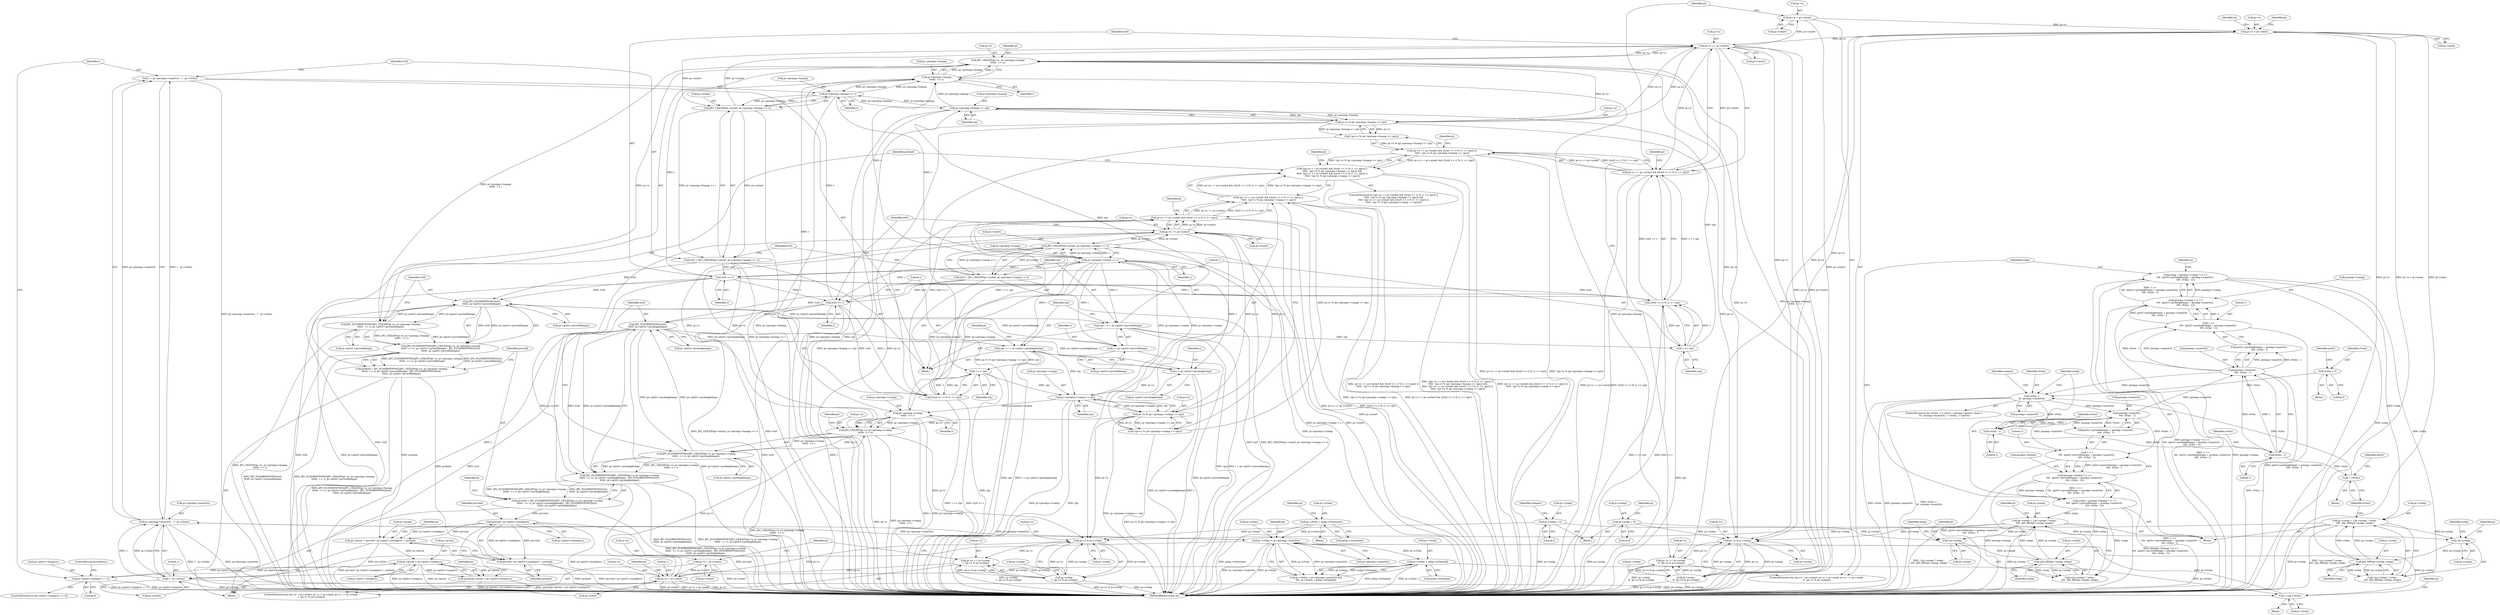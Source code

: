 digraph "1_jasper_aa0b0f79ade5eef8b0e7a214c03f5af54b36ba7d_0@pointer" {
"1000289" [label="(Call,pi->x = pi->xstart)"];
"1000488" [label="(Call,pi->x == pi->xstart)"];
"1000547" [label="(Call,JPC_CEILDIV(pi->x, pi->picomp->hsamp\n\t\t\t\t\t\t  << r))"];
"1000503" [label="(Call,pi->x % (pi->picomp->hsamp << rpx))"];
"1000507" [label="(Call,pi->picomp->hsamp << rpx)"];
"1000446" [label="(Call,pi->picomp->hsamp << r)"];
"1000551" [label="(Call,pi->picomp->hsamp\n\t\t\t\t\t\t  << r)"];
"1000496" [label="(Call,trx0 << r)"];
"1000440" [label="(Call,trx0 = JPC_CEILDIV(pi->xstart, pi->picomp->hsamp << r))"];
"1000442" [label="(Call,JPC_CEILDIV(pi->xstart, pi->picomp->hsamp << r))"];
"1000459" [label="(Call,pi->picomp->vsamp << r)"];
"1000578" [label="(Call,pi->picomp->vsamp\n\t\t\t\t\t\t  << r)"];
"1000535" [label="(Call,pi->picomp->vsamp << rpy)"];
"1000475" [label="(Call,rpy = r + pi->pirlvl->prcheightexpn)"];
"1000590" [label="(Call,JPC_FLOORDIVPOW2(try0,\n\t\t\t\t\t\t  pi->pirlvl->prcheightexpn))"];
"1000524" [label="(Call,try0 << r)"];
"1000453" [label="(Call,try0 = JPC_CEILDIV(pi->ystart, pi->picomp->vsamp << r))"];
"1000455" [label="(Call,JPC_CEILDIV(pi->ystart, pi->picomp->vsamp << r))"];
"1000516" [label="(Call,pi->y == pi->ystart)"];
"1000574" [label="(Call,JPC_CEILDIV(pi->y, pi->picomp->vsamp\n\t\t\t\t\t\t  << r))"];
"1000265" [label="(Call,pi->y < pi->yend)"];
"1000258" [label="(Call,pi->y = pi->ystart)"];
"1000272" [label="(Call,pi->y += pi->ystep -\n\t  (pi->y % pi->ystep))"];
"1000276" [label="(Call,pi->ystep -\n\t  (pi->y % pi->ystep))"];
"1000280" [label="(Call,pi->y % pi->ystep)"];
"1000531" [label="(Call,pi->y % (pi->picomp->vsamp << rpy))"];
"1000237" [label="(Call,pi->ystep = (!pi->ystep) ? ystep :\n\t\t\t\t  JAS_MIN(pi->ystep, ystep))"];
"1000247" [label="(Call,JAS_MIN(pi->ystep, ystep))"];
"1000242" [label="(Call,!pi->ystep)"];
"1000137" [label="(Call,pi->ystep = 0)"];
"1000203" [label="(Call,ystep = picomp->vsamp * (1 <<\n\t\t\t\t  (pirlvl->prcheightexpn + picomp->numrlvls -\n\t\t\t\t  rlvlno - 1)))"];
"1000205" [label="(Call,picomp->vsamp * (1 <<\n\t\t\t\t  (pirlvl->prcheightexpn + picomp->numrlvls -\n\t\t\t\t  rlvlno - 1)))"];
"1000209" [label="(Call,1 <<\n\t\t\t\t  (pirlvl->prcheightexpn + picomp->numrlvls -\n\t\t\t\t  rlvlno - 1))"];
"1000215" [label="(Call,picomp->numrlvls -\n\t\t\t\t  rlvlno - 1)"];
"1000196" [label="(Call,picomp->numrlvls -\n\t\t\t\t  rlvlno - 1)"];
"1000173" [label="(Call,rlvlno <\n \t\t\t  picomp->numrlvls)"];
"1000165" [label="(Call,rlvlno = 0)"];
"1000179" [label="(Call,++rlvlno)"];
"1000219" [label="(Call,rlvlno - 1)"];
"1000200" [label="(Call,rlvlno - 1)"];
"1000573" [label="(Call,JPC_FLOORDIVPOW2(JPC_CEILDIV(pi->y, pi->picomp->vsamp\n\t\t\t\t\t\t  << r), pi->pirlvl->prcheightexpn))"];
"1000527" [label="(Call,1 << rpy)"];
"1000427" [label="(Call,r = pi->picomp->numrlvls - 1 - pi->rlvlno)"];
"1000429" [label="(Call,pi->picomp->numrlvls - 1 - pi->rlvlno)"];
"1000391" [label="(Call,pi->rlvlno < pi->picomp->numrlvls)"];
"1000369" [label="(Call,pi->rlvlno = pchg->rlvlnostart)"];
"1000408" [label="(Call,++pi->rlvlno)"];
"1000435" [label="(Call,1 - pi->rlvlno)"];
"1000400" [label="(Call,pi->rlvlno < pchg->rlvlnoend)"];
"1000466" [label="(Call,rpx = r + pi->pirlvl->prcwidthexpn)"];
"1000563" [label="(Call,JPC_FLOORDIVPOW2(trx0,\n\t\t\t\t\t\t  pi->pirlvl->prcwidthexpn))"];
"1000546" [label="(Call,JPC_FLOORDIVPOW2(JPC_CEILDIV(pi->x, pi->picomp->hsamp\n\t\t\t\t\t\t  << r), pi->pirlvl->prcwidthexpn))"];
"1000499" [label="(Call,1 << rpx)"];
"1000296" [label="(Call,pi->x < pi->xend)"];
"1000289" [label="(Call,pi->x = pi->xstart)"];
"1000303" [label="(Call,pi->x += pi->xstep -\n\t\t  (pi->x % pi->xstep))"];
"1000307" [label="(Call,pi->xstep -\n\t\t  (pi->x % pi->xstep))"];
"1000311" [label="(Call,pi->x % pi->xstep)"];
"1000222" [label="(Call,pi->xstep = (!pi->xstep) ? xstep :\n\t\t\t\t  JAS_MIN(pi->xstep, xstep))"];
"1000184" [label="(Call,xstep = picomp->hsamp * (1 <<\n\t\t\t\t  (pirlvl->prcwidthexpn + picomp->numrlvls -\n\t\t\t\t  rlvlno - 1)))"];
"1000186" [label="(Call,picomp->hsamp * (1 <<\n\t\t\t\t  (pirlvl->prcwidthexpn + picomp->numrlvls -\n\t\t\t\t  rlvlno - 1)))"];
"1000190" [label="(Call,1 <<\n\t\t\t\t  (pirlvl->prcwidthexpn + picomp->numrlvls -\n\t\t\t\t  rlvlno - 1))"];
"1000232" [label="(Call,JAS_MIN(pi->xstep, xstep))"];
"1000227" [label="(Call,!pi->xstep)"];
"1000132" [label="(Call,pi->xstep = 0)"];
"1000495" [label="(Call,(trx0 << r) % (1 << rpx))"];
"1000487" [label="(Call,pi->x == pi->xstart && ((trx0 << r) % (1 << rpx)))"];
"1000486" [label="(Call,(pi->x == pi->xstart && ((trx0 << r) % (1 << rpx))) ||\n \t\t\t\t\t  !(pi->x % (pi->picomp->hsamp << rpx)))"];
"1000485" [label="(Call,((pi->x == pi->xstart && ((trx0 << r) % (1 << rpx))) ||\n \t\t\t\t\t  !(pi->x % (pi->picomp->hsamp << rpx))) &&\n\t\t\t\t\t  ((pi->y == pi->ystart && ((try0 << r) % (1 << rpy))) ||\n \t\t\t\t\t  !(pi->y % (pi->picomp->vsamp << rpy))))"];
"1000523" [label="(Call,(try0 << r) % (1 << rpy))"];
"1000515" [label="(Call,pi->y == pi->ystart && ((try0 << r) % (1 << rpy)))"];
"1000514" [label="(Call,(pi->y == pi->ystart && ((try0 << r) % (1 << rpy))) ||\n \t\t\t\t\t  !(pi->y % (pi->picomp->vsamp << rpy)))"];
"1000572" [label="(Call,JPC_FLOORDIVPOW2(JPC_CEILDIV(pi->y, pi->picomp->vsamp\n\t\t\t\t\t\t  << r), pi->pirlvl->prcheightexpn) - JPC_FLOORDIVPOW2(try0,\n\t\t\t\t\t\t  pi->pirlvl->prcheightexpn))"];
"1000570" [label="(Call,prcvind = JPC_FLOORDIVPOW2(JPC_CEILDIV(pi->y, pi->picomp->vsamp\n\t\t\t\t\t\t  << r), pi->pirlvl->prcheightexpn) - JPC_FLOORDIVPOW2(try0,\n\t\t\t\t\t\t  pi->pirlvl->prcheightexpn))"];
"1000602" [label="(Call,prcvind * pi->pirlvl->numhprcs)"];
"1000597" [label="(Call,pi->prcno = prcvind * pi->pirlvl->numhprcs + prchind)"];
"1000611" [label="(Call,pi->prcno < pi->pirlvl->numprcs)"];
"1000418" [label="(Call,pi->pirlvl->numprcs == 0)"];
"1000610" [label="(Call,assert(pi->prcno < pi->pirlvl->numprcs))"];
"1000601" [label="(Call,prcvind * pi->pirlvl->numhprcs + prchind)"];
"1000530" [label="(Call,!(pi->y % (pi->picomp->vsamp << rpy)))"];
"1000477" [label="(Call,r + pi->pirlvl->prcheightexpn)"];
"1000502" [label="(Call,!(pi->x % (pi->picomp->hsamp << rpx)))"];
"1000545" [label="(Call,JPC_FLOORDIVPOW2(JPC_CEILDIV(pi->x, pi->picomp->hsamp\n\t\t\t\t\t\t  << r), pi->pirlvl->prcwidthexpn) - JPC_FLOORDIVPOW2(trx0,\n\t\t\t\t\t\t  pi->pirlvl->prcwidthexpn))"];
"1000543" [label="(Call,prchind = JPC_FLOORDIVPOW2(JPC_CEILDIV(pi->x, pi->picomp->hsamp\n\t\t\t\t\t\t  << r), pi->pirlvl->prcwidthexpn) - JPC_FLOORDIVPOW2(trx0,\n\t\t\t\t\t\t  pi->pirlvl->prcwidthexpn))"];
"1000468" [label="(Call,r + pi->pirlvl->prcwidthexpn)"];
"1000219" [label="(Call,rlvlno - 1)"];
"1000611" [label="(Call,pi->prcno < pi->pirlvl->numprcs)"];
"1000274" [label="(Identifier,pi)"];
"1000612" [label="(Call,pi->prcno)"];
"1000501" [label="(Identifier,rpx)"];
"1000598" [label="(Call,pi->prcno)"];
"1000249" [label="(Identifier,pi)"];
"1000272" [label="(Call,pi->y += pi->ystep -\n\t  (pi->y % pi->ystep))"];
"1000163" [label="(ControlStructure,for (rlvlno = 0, pirlvl = picomp->pirlvls; rlvlno <\n \t\t\t  picomp->numrlvls; ++rlvlno, ++pirlvl))"];
"1000191" [label="(Literal,1)"];
"1000478" [label="(Identifier,r)"];
"1000546" [label="(Call,JPC_FLOORDIVPOW2(JPC_CEILDIV(pi->x, pi->picomp->hsamp\n\t\t\t\t\t\t  << r), pi->pirlvl->prcwidthexpn))"];
"1000392" [label="(Call,pi->rlvlno)"];
"1000378" [label="(Identifier,pi)"];
"1000604" [label="(Call,pi->pirlvl->numhprcs)"];
"1000257" [label="(ControlStructure,for (pi->y = pi->ystart; pi->y < pi->yend; pi->y += pi->ystep -\n\t  (pi->y % pi->ystep)))"];
"1000484" [label="(ControlStructure,if (((pi->x == pi->xstart && ((trx0 << r) % (1 << rpx))) ||\n \t\t\t\t\t  !(pi->x % (pi->picomp->hsamp << rpx))) &&\n\t\t\t\t\t  ((pi->y == pi->ystart && ((try0 << r) % (1 << rpy))) ||\n \t\t\t\t\t  !(pi->y % (pi->picomp->vsamp << rpy)))))"];
"1000303" [label="(Call,pi->x += pi->xstep -\n\t\t  (pi->x % pi->xstep))"];
"1000280" [label="(Call,pi->y % pi->ystep)"];
"1000498" [label="(Identifier,r)"];
"1000232" [label="(Call,JAS_MIN(pi->xstep, xstep))"];
"1000490" [label="(Identifier,pi)"];
"1000266" [label="(Call,pi->y)"];
"1000179" [label="(Call,++rlvlno)"];
"1000297" [label="(Call,pi->x)"];
"1000435" [label="(Call,1 - pi->rlvlno)"];
"1000542" [label="(Block,)"];
"1000192" [label="(Call,pirlvl->prcwidthexpn + picomp->numrlvls -\n\t\t\t\t  rlvlno - 1)"];
"1000584" [label="(Identifier,r)"];
"1000291" [label="(Identifier,pi)"];
"1000165" [label="(Call,rlvlno = 0)"];
"1000529" [label="(Identifier,rpy)"];
"1000437" [label="(Call,pi->rlvlno)"];
"1000281" [label="(Call,pi->y)"];
"1000514" [label="(Call,(pi->y == pi->ystart && ((try0 << r) % (1 << rpy))) ||\n \t\t\t\t\t  !(pi->y % (pi->picomp->vsamp << rpy)))"];
"1000407" [label="(Block,)"];
"1000527" [label="(Call,1 << rpy)"];
"1000196" [label="(Call,picomp->numrlvls -\n\t\t\t\t  rlvlno - 1)"];
"1000391" [label="(Call,pi->rlvlno < pi->picomp->numrlvls)"];
"1000304" [label="(Call,pi->x)"];
"1000504" [label="(Call,pi->x)"];
"1000440" [label="(Call,trx0 = JPC_CEILDIV(pi->xstart, pi->picomp->hsamp << r))"];
"1000390" [label="(Call,pi->rlvlno < pi->picomp->numrlvls &&\n\t\t\t\t  pi->rlvlno < pchg->rlvlnoend)"];
"1000312" [label="(Call,pi->x)"];
"1000239" [label="(Identifier,pi)"];
"1000410" [label="(Identifier,pi)"];
"1000419" [label="(Call,pi->pirlvl->numprcs)"];
"1000426" [label="(ControlStructure,continue;)"];
"1000469" [label="(Identifier,r)"];
"1000222" [label="(Call,pi->xstep = (!pi->xstep) ? xstep :\n\t\t\t\t  JAS_MIN(pi->xstep, xstep))"];
"1000369" [label="(Call,pi->rlvlno = pchg->rlvlnostart)"];
"1000587" [label="(Identifier,pi)"];
"1000487" [label="(Call,pi->x == pi->xstart && ((trx0 << r) % (1 << rpx)))"];
"1000186" [label="(Call,picomp->hsamp * (1 <<\n\t\t\t\t  (pirlvl->prcwidthexpn + picomp->numrlvls -\n\t\t\t\t  rlvlno - 1)))"];
"1000485" [label="(Call,((pi->x == pi->xstart && ((trx0 << r) % (1 << rpx))) ||\n \t\t\t\t\t  !(pi->x % (pi->picomp->hsamp << rpx))) &&\n\t\t\t\t\t  ((pi->y == pi->ystart && ((try0 << r) % (1 << rpy))) ||\n \t\t\t\t\t  !(pi->y % (pi->picomp->vsamp << rpy))))"];
"1000183" [label="(Block,)"];
"1000508" [label="(Call,pi->picomp->hsamp)"];
"1000479" [label="(Call,pi->pirlvl->prcheightexpn)"];
"1000436" [label="(Literal,1)"];
"1000495" [label="(Call,(trx0 << r) % (1 << rpx))"];
"1000591" [label="(Identifier,try0)"];
"1000228" [label="(Call,pi->xstep)"];
"1000515" [label="(Call,pi->y == pi->ystart && ((try0 << r) % (1 << rpy)))"];
"1000293" [label="(Call,pi->xstart)"];
"1000676" [label="(MethodReturn,static int)"];
"1000531" [label="(Call,pi->y % (pi->picomp->vsamp << rpy))"];
"1000570" [label="(Call,prcvind = JPC_FLOORDIVPOW2(JPC_CEILDIV(pi->y, pi->picomp->vsamp\n\t\t\t\t\t\t  << r), pi->pirlvl->prcheightexpn) - JPC_FLOORDIVPOW2(try0,\n\t\t\t\t\t\t  pi->pirlvl->prcheightexpn))"];
"1000497" [label="(Identifier,trx0)"];
"1000185" [label="(Identifier,xstep)"];
"1000166" [label="(Identifier,rlvlno)"];
"1000300" [label="(Call,pi->xend)"];
"1000603" [label="(Identifier,prcvind)"];
"1000518" [label="(Identifier,pi)"];
"1000454" [label="(Identifier,try0)"];
"1000613" [label="(Identifier,pi)"];
"1000430" [label="(Call,pi->picomp->numrlvls)"];
"1000288" [label="(ControlStructure,for (pi->x = pi->xstart; pi->x < pi->xend; pi->x += pi->xstep -\n\t\t  (pi->x % pi->xstep)))"];
"1000373" [label="(Call,pchg->rlvlnostart)"];
"1000243" [label="(Call,pi->ystep)"];
"1000528" [label="(Literal,1)"];
"1000532" [label="(Call,pi->y)"];
"1000475" [label="(Call,rpy = r + pi->pirlvl->prcheightexpn)"];
"1000599" [label="(Identifier,pi)"];
"1000132" [label="(Call,pi->xstep = 0)"];
"1000277" [label="(Call,pi->ystep)"];
"1000499" [label="(Call,1 << rpx)"];
"1000203" [label="(Call,ystep = picomp->vsamp * (1 <<\n\t\t\t\t  (pirlvl->prcheightexpn + picomp->numrlvls -\n\t\t\t\t  rlvlno - 1)))"];
"1000211" [label="(Call,pirlvl->prcheightexpn + picomp->numrlvls -\n\t\t\t\t  rlvlno - 1)"];
"1000236" [label="(Identifier,xstep)"];
"1000541" [label="(Identifier,rpy)"];
"1000536" [label="(Call,pi->picomp->vsamp)"];
"1000418" [label="(Call,pi->pirlvl->numprcs == 0)"];
"1000535" [label="(Call,pi->picomp->vsamp << rpy)"];
"1000574" [label="(Call,JPC_CEILDIV(pi->y, pi->picomp->vsamp\n\t\t\t\t\t\t  << r))"];
"1000456" [label="(Call,pi->ystart)"];
"1000167" [label="(Literal,0)"];
"1000290" [label="(Call,pi->x)"];
"1000468" [label="(Call,r + pi->pirlvl->prcwidthexpn)"];
"1000205" [label="(Call,picomp->vsamp * (1 <<\n\t\t\t\t  (pirlvl->prcheightexpn + picomp->numrlvls -\n\t\t\t\t  rlvlno - 1)))"];
"1000131" [label="(Block,)"];
"1000174" [label="(Identifier,rlvlno)"];
"1000530" [label="(Call,!(pi->y % (pi->picomp->vsamp << rpy)))"];
"1000417" [label="(ControlStructure,if (pi->pirlvl->numprcs == 0))"];
"1000523" [label="(Call,(try0 << r) % (1 << rpy))"];
"1000323" [label="(Identifier,pi)"];
"1000427" [label="(Call,r = pi->picomp->numrlvls - 1 - pi->rlvlno)"];
"1000503" [label="(Call,pi->x % (pi->picomp->hsamp << rpx))"];
"1000572" [label="(Call,JPC_FLOORDIVPOW2(JPC_CEILDIV(pi->y, pi->picomp->vsamp\n\t\t\t\t\t\t  << r), pi->pirlvl->prcheightexpn) - JPC_FLOORDIVPOW2(try0,\n\t\t\t\t\t\t  pi->pirlvl->prcheightexpn))"];
"1000164" [label="(Block,)"];
"1000307" [label="(Call,pi->xstep -\n\t\t  (pi->x % pi->xstep))"];
"1000190" [label="(Call,1 <<\n\t\t\t\t  (pirlvl->prcwidthexpn + picomp->numrlvls -\n\t\t\t\t  rlvlno - 1))"];
"1000182" [label="(Identifier,pirlvl)"];
"1000184" [label="(Call,xstep = picomp->hsamp * (1 <<\n\t\t\t\t  (pirlvl->prcwidthexpn + picomp->numrlvls -\n\t\t\t\t  rlvlno - 1)))"];
"1000141" [label="(Literal,0)"];
"1000233" [label="(Call,pi->xstep)"];
"1000284" [label="(Call,pi->ystep)"];
"1000597" [label="(Call,pi->prcno = prcvind * pi->pirlvl->numhprcs + prchind)"];
"1000575" [label="(Call,pi->y)"];
"1000452" [label="(Identifier,r)"];
"1000526" [label="(Identifier,r)"];
"1000488" [label="(Call,pi->x == pi->xstart)"];
"1000551" [label="(Call,pi->picomp->hsamp\n\t\t\t\t\t\t  << r)"];
"1000557" [label="(Identifier,r)"];
"1000259" [label="(Call,pi->y)"];
"1000221" [label="(Literal,1)"];
"1000139" [label="(Identifier,pi)"];
"1000237" [label="(Call,pi->ystep = (!pi->ystep) ? ystep :\n\t\t\t\t  JAS_MIN(pi->ystep, ystep))"];
"1000267" [label="(Identifier,pi)"];
"1000298" [label="(Identifier,pi)"];
"1000231" [label="(Identifier,xstep)"];
"1000579" [label="(Call,pi->picomp->vsamp)"];
"1000251" [label="(Identifier,ystep)"];
"1000507" [label="(Call,pi->picomp->hsamp << rpx)"];
"1000224" [label="(Identifier,pi)"];
"1000563" [label="(Call,JPC_FLOORDIVPOW2(trx0,\n\t\t\t\t\t\t  pi->pirlvl->prcwidthexpn))"];
"1000401" [label="(Call,pi->rlvlno)"];
"1000520" [label="(Call,pi->ystart)"];
"1000138" [label="(Call,pi->ystep)"];
"1000470" [label="(Call,pi->pirlvl->prcwidthexpn)"];
"1000492" [label="(Call,pi->xstart)"];
"1000370" [label="(Call,pi->rlvlno)"];
"1000615" [label="(Call,pi->pirlvl->numprcs)"];
"1000311" [label="(Call,pi->x % pi->xstep)"];
"1000187" [label="(Call,picomp->hsamp)"];
"1000215" [label="(Call,picomp->numrlvls -\n\t\t\t\t  rlvlno - 1)"];
"1000424" [label="(Literal,0)"];
"1000201" [label="(Identifier,rlvlno)"];
"1000609" [label="(Identifier,prchind)"];
"1000315" [label="(Call,pi->xstep)"];
"1000496" [label="(Call,trx0 << r)"];
"1000395" [label="(Call,pi->picomp->numrlvls)"];
"1000169" [label="(Identifier,pirlvl)"];
"1000247" [label="(Call,JAS_MIN(pi->ystep, ystep))"];
"1000565" [label="(Call,pi->pirlvl->prcwidthexpn)"];
"1000558" [label="(Call,pi->pirlvl->prcwidthexpn)"];
"1000209" [label="(Call,1 <<\n\t\t\t\t  (pirlvl->prcheightexpn + picomp->numrlvls -\n\t\t\t\t  rlvlno - 1))"];
"1000136" [label="(Literal,0)"];
"1000296" [label="(Call,pi->x < pi->xend)"];
"1000200" [label="(Call,rlvlno - 1)"];
"1000545" [label="(Call,JPC_FLOORDIVPOW2(JPC_CEILDIV(pi->x, pi->picomp->hsamp\n\t\t\t\t\t\t  << r), pi->pirlvl->prcwidthexpn) - JPC_FLOORDIVPOW2(trx0,\n\t\t\t\t\t\t  pi->pirlvl->prcwidthexpn))"];
"1000206" [label="(Call,picomp->vsamp)"];
"1000443" [label="(Call,pi->xstart)"];
"1000159" [label="(Identifier,compno)"];
"1000585" [label="(Call,pi->pirlvl->prcheightexpn)"];
"1000564" [label="(Identifier,trx0)"];
"1000547" [label="(Call,JPC_CEILDIV(pi->x, pi->picomp->hsamp\n\t\t\t\t\t\t  << r))"];
"1000466" [label="(Call,rpx = r + pi->pirlvl->prcwidthexpn)"];
"1000477" [label="(Call,r + pi->pirlvl->prcheightexpn)"];
"1000429" [label="(Call,pi->picomp->numrlvls - 1 - pi->rlvlno)"];
"1000467" [label="(Identifier,rpx)"];
"1000560" [label="(Identifier,pi)"];
"1000220" [label="(Identifier,rlvlno)"];
"1000453" [label="(Call,try0 = JPC_CEILDIV(pi->ystart, pi->picomp->vsamp << r))"];
"1000180" [label="(Identifier,rlvlno)"];
"1000223" [label="(Call,pi->xstep)"];
"1000409" [label="(Call,pi->rlvlno)"];
"1000446" [label="(Call,pi->picomp->hsamp << r)"];
"1000513" [label="(Identifier,rpx)"];
"1000137" [label="(Call,pi->ystep = 0)"];
"1000460" [label="(Call,pi->picomp->vsamp)"];
"1000578" [label="(Call,pi->picomp->vsamp\n\t\t\t\t\t\t  << r)"];
"1000524" [label="(Call,try0 << r)"];
"1000476" [label="(Identifier,rpy)"];
"1000592" [label="(Call,pi->pirlvl->prcheightexpn)"];
"1000248" [label="(Call,pi->ystep)"];
"1000202" [label="(Literal,1)"];
"1000234" [label="(Identifier,pi)"];
"1000246" [label="(Identifier,ystep)"];
"1000486" [label="(Call,(pi->x == pi->xstart && ((trx0 << r) % (1 << rpx))) ||\n \t\t\t\t\t  !(pi->x % (pi->picomp->hsamp << rpx)))"];
"1000543" [label="(Call,prchind = JPC_FLOORDIVPOW2(JPC_CEILDIV(pi->x, pi->picomp->hsamp\n\t\t\t\t\t\t  << r), pi->pirlvl->prcwidthexpn) - JPC_FLOORDIVPOW2(trx0,\n\t\t\t\t\t\t  pi->pirlvl->prcwidthexpn))"];
"1000459" [label="(Call,pi->picomp->vsamp << r)"];
"1000601" [label="(Call,prcvind * pi->pirlvl->numhprcs + prchind)"];
"1000197" [label="(Call,picomp->numrlvls)"];
"1000269" [label="(Call,pi->yend)"];
"1000273" [label="(Call,pi->y)"];
"1000623" [label="(Identifier,pi)"];
"1000590" [label="(Call,JPC_FLOORDIVPOW2(try0,\n\t\t\t\t\t\t  pi->pirlvl->prcheightexpn))"];
"1000265" [label="(Call,pi->y < pi->yend)"];
"1000175" [label="(Call,picomp->numrlvls)"];
"1000552" [label="(Call,pi->picomp->hsamp)"];
"1000416" [label="(Block,)"];
"1000465" [label="(Identifier,r)"];
"1000204" [label="(Identifier,ystep)"];
"1000500" [label="(Literal,1)"];
"1000447" [label="(Call,pi->picomp->hsamp)"];
"1000517" [label="(Call,pi->y)"];
"1000675" [label="(Literal,1)"];
"1000216" [label="(Call,picomp->numrlvls)"];
"1000402" [label="(Identifier,pi)"];
"1000525" [label="(Identifier,try0)"];
"1000516" [label="(Call,pi->y == pi->ystart)"];
"1000489" [label="(Call,pi->x)"];
"1000242" [label="(Call,!pi->ystep)"];
"1000602" [label="(Call,prcvind * pi->pirlvl->numhprcs)"];
"1000502" [label="(Call,!(pi->x % (pi->picomp->hsamp << rpx)))"];
"1000262" [label="(Call,pi->ystart)"];
"1000571" [label="(Identifier,prcvind)"];
"1000210" [label="(Literal,1)"];
"1000258" [label="(Call,pi->y = pi->ystart)"];
"1000133" [label="(Call,pi->xstep)"];
"1000289" [label="(Call,pi->x = pi->xstart)"];
"1000178" [label="(Block,)"];
"1000404" [label="(Call,pchg->rlvlnoend)"];
"1000533" [label="(Identifier,pi)"];
"1000173" [label="(Call,rlvlno <\n \t\t\t  picomp->numrlvls)"];
"1000241" [label="(Call,(!pi->ystep) ? ystep :\n\t\t\t\t  JAS_MIN(pi->ystep, ystep))"];
"1000428" [label="(Identifier,r)"];
"1000544" [label="(Identifier,prchind)"];
"1000238" [label="(Call,pi->ystep)"];
"1000548" [label="(Call,pi->x)"];
"1000573" [label="(Call,JPC_FLOORDIVPOW2(JPC_CEILDIV(pi->y, pi->picomp->vsamp\n\t\t\t\t\t\t  << r), pi->pirlvl->prcheightexpn))"];
"1000442" [label="(Call,JPC_CEILDIV(pi->xstart, pi->picomp->hsamp << r))"];
"1000145" [label="(Identifier,compno)"];
"1000408" [label="(Call,++pi->rlvlno)"];
"1000400" [label="(Call,pi->rlvlno < pchg->rlvlnoend)"];
"1000308" [label="(Call,pi->xstep)"];
"1000227" [label="(Call,!pi->xstep)"];
"1000414" [label="(Identifier,pi)"];
"1000505" [label="(Identifier,pi)"];
"1000276" [label="(Call,pi->ystep -\n\t  (pi->y % pi->ystep))"];
"1000226" [label="(Call,(!pi->xstep) ? xstep :\n\t\t\t\t  JAS_MIN(pi->xstep, xstep))"];
"1000610" [label="(Call,assert(pi->prcno < pi->pirlvl->numprcs))"];
"1000441" [label="(Identifier,trx0)"];
"1000368" [label="(Block,)"];
"1000455" [label="(Call,JPC_CEILDIV(pi->ystart, pi->picomp->vsamp << r))"];
"1000289" -> "1000288"  [label="AST: "];
"1000289" -> "1000293"  [label="CFG: "];
"1000290" -> "1000289"  [label="AST: "];
"1000293" -> "1000289"  [label="AST: "];
"1000298" -> "1000289"  [label="CFG: "];
"1000289" -> "1000676"  [label="DDG: pi->xstart"];
"1000488" -> "1000289"  [label="DDG: pi->xstart"];
"1000289" -> "1000296"  [label="DDG: pi->x"];
"1000488" -> "1000487"  [label="AST: "];
"1000488" -> "1000492"  [label="CFG: "];
"1000489" -> "1000488"  [label="AST: "];
"1000492" -> "1000488"  [label="AST: "];
"1000497" -> "1000488"  [label="CFG: "];
"1000487" -> "1000488"  [label="CFG: "];
"1000488" -> "1000676"  [label="DDG: pi->x"];
"1000488" -> "1000676"  [label="DDG: pi->xstart"];
"1000488" -> "1000311"  [label="DDG: pi->x"];
"1000488" -> "1000442"  [label="DDG: pi->xstart"];
"1000488" -> "1000487"  [label="DDG: pi->x"];
"1000488" -> "1000487"  [label="DDG: pi->xstart"];
"1000547" -> "1000488"  [label="DDG: pi->x"];
"1000296" -> "1000488"  [label="DDG: pi->x"];
"1000503" -> "1000488"  [label="DDG: pi->x"];
"1000442" -> "1000488"  [label="DDG: pi->xstart"];
"1000488" -> "1000503"  [label="DDG: pi->x"];
"1000488" -> "1000547"  [label="DDG: pi->x"];
"1000547" -> "1000546"  [label="AST: "];
"1000547" -> "1000551"  [label="CFG: "];
"1000548" -> "1000547"  [label="AST: "];
"1000551" -> "1000547"  [label="AST: "];
"1000560" -> "1000547"  [label="CFG: "];
"1000547" -> "1000676"  [label="DDG: pi->x"];
"1000547" -> "1000676"  [label="DDG: pi->picomp->hsamp\n\t\t\t\t\t\t  << r"];
"1000547" -> "1000311"  [label="DDG: pi->x"];
"1000547" -> "1000546"  [label="DDG: pi->x"];
"1000547" -> "1000546"  [label="DDG: pi->picomp->hsamp\n\t\t\t\t\t\t  << r"];
"1000503" -> "1000547"  [label="DDG: pi->x"];
"1000551" -> "1000547"  [label="DDG: pi->picomp->hsamp"];
"1000551" -> "1000547"  [label="DDG: r"];
"1000503" -> "1000502"  [label="AST: "];
"1000503" -> "1000507"  [label="CFG: "];
"1000504" -> "1000503"  [label="AST: "];
"1000507" -> "1000503"  [label="AST: "];
"1000502" -> "1000503"  [label="CFG: "];
"1000503" -> "1000676"  [label="DDG: pi->picomp->hsamp << rpx"];
"1000503" -> "1000676"  [label="DDG: pi->x"];
"1000503" -> "1000311"  [label="DDG: pi->x"];
"1000503" -> "1000502"  [label="DDG: pi->x"];
"1000503" -> "1000502"  [label="DDG: pi->picomp->hsamp << rpx"];
"1000507" -> "1000503"  [label="DDG: pi->picomp->hsamp"];
"1000507" -> "1000503"  [label="DDG: rpx"];
"1000507" -> "1000513"  [label="CFG: "];
"1000508" -> "1000507"  [label="AST: "];
"1000513" -> "1000507"  [label="AST: "];
"1000507" -> "1000676"  [label="DDG: rpx"];
"1000507" -> "1000676"  [label="DDG: pi->picomp->hsamp"];
"1000507" -> "1000446"  [label="DDG: pi->picomp->hsamp"];
"1000446" -> "1000507"  [label="DDG: pi->picomp->hsamp"];
"1000466" -> "1000507"  [label="DDG: rpx"];
"1000499" -> "1000507"  [label="DDG: rpx"];
"1000507" -> "1000551"  [label="DDG: pi->picomp->hsamp"];
"1000446" -> "1000442"  [label="AST: "];
"1000446" -> "1000452"  [label="CFG: "];
"1000447" -> "1000446"  [label="AST: "];
"1000452" -> "1000446"  [label="AST: "];
"1000442" -> "1000446"  [label="CFG: "];
"1000446" -> "1000676"  [label="DDG: pi->picomp->hsamp"];
"1000446" -> "1000442"  [label="DDG: pi->picomp->hsamp"];
"1000446" -> "1000442"  [label="DDG: r"];
"1000551" -> "1000446"  [label="DDG: pi->picomp->hsamp"];
"1000427" -> "1000446"  [label="DDG: r"];
"1000446" -> "1000459"  [label="DDG: r"];
"1000446" -> "1000551"  [label="DDG: pi->picomp->hsamp"];
"1000551" -> "1000557"  [label="CFG: "];
"1000552" -> "1000551"  [label="AST: "];
"1000557" -> "1000551"  [label="AST: "];
"1000551" -> "1000676"  [label="DDG: pi->picomp->hsamp"];
"1000496" -> "1000551"  [label="DDG: r"];
"1000524" -> "1000551"  [label="DDG: r"];
"1000459" -> "1000551"  [label="DDG: r"];
"1000551" -> "1000578"  [label="DDG: r"];
"1000496" -> "1000495"  [label="AST: "];
"1000496" -> "1000498"  [label="CFG: "];
"1000497" -> "1000496"  [label="AST: "];
"1000498" -> "1000496"  [label="AST: "];
"1000500" -> "1000496"  [label="CFG: "];
"1000496" -> "1000676"  [label="DDG: r"];
"1000496" -> "1000676"  [label="DDG: trx0"];
"1000496" -> "1000495"  [label="DDG: trx0"];
"1000496" -> "1000495"  [label="DDG: r"];
"1000440" -> "1000496"  [label="DDG: trx0"];
"1000459" -> "1000496"  [label="DDG: r"];
"1000496" -> "1000524"  [label="DDG: r"];
"1000496" -> "1000563"  [label="DDG: trx0"];
"1000440" -> "1000416"  [label="AST: "];
"1000440" -> "1000442"  [label="CFG: "];
"1000441" -> "1000440"  [label="AST: "];
"1000442" -> "1000440"  [label="AST: "];
"1000454" -> "1000440"  [label="CFG: "];
"1000440" -> "1000676"  [label="DDG: JPC_CEILDIV(pi->xstart, pi->picomp->hsamp << r)"];
"1000440" -> "1000676"  [label="DDG: trx0"];
"1000442" -> "1000440"  [label="DDG: pi->xstart"];
"1000442" -> "1000440"  [label="DDG: pi->picomp->hsamp << r"];
"1000440" -> "1000563"  [label="DDG: trx0"];
"1000443" -> "1000442"  [label="AST: "];
"1000442" -> "1000676"  [label="DDG: pi->picomp->hsamp << r"];
"1000459" -> "1000455"  [label="AST: "];
"1000459" -> "1000465"  [label="CFG: "];
"1000460" -> "1000459"  [label="AST: "];
"1000465" -> "1000459"  [label="AST: "];
"1000455" -> "1000459"  [label="CFG: "];
"1000459" -> "1000676"  [label="DDG: pi->picomp->vsamp"];
"1000459" -> "1000455"  [label="DDG: pi->picomp->vsamp"];
"1000459" -> "1000455"  [label="DDG: r"];
"1000578" -> "1000459"  [label="DDG: pi->picomp->vsamp"];
"1000535" -> "1000459"  [label="DDG: pi->picomp->vsamp"];
"1000459" -> "1000466"  [label="DDG: r"];
"1000459" -> "1000468"  [label="DDG: r"];
"1000459" -> "1000475"  [label="DDG: r"];
"1000459" -> "1000477"  [label="DDG: r"];
"1000459" -> "1000524"  [label="DDG: r"];
"1000459" -> "1000535"  [label="DDG: pi->picomp->vsamp"];
"1000459" -> "1000578"  [label="DDG: pi->picomp->vsamp"];
"1000578" -> "1000574"  [label="AST: "];
"1000578" -> "1000584"  [label="CFG: "];
"1000579" -> "1000578"  [label="AST: "];
"1000584" -> "1000578"  [label="AST: "];
"1000574" -> "1000578"  [label="CFG: "];
"1000578" -> "1000676"  [label="DDG: pi->picomp->vsamp"];
"1000578" -> "1000676"  [label="DDG: r"];
"1000578" -> "1000574"  [label="DDG: pi->picomp->vsamp"];
"1000578" -> "1000574"  [label="DDG: r"];
"1000535" -> "1000578"  [label="DDG: pi->picomp->vsamp"];
"1000535" -> "1000531"  [label="AST: "];
"1000535" -> "1000541"  [label="CFG: "];
"1000536" -> "1000535"  [label="AST: "];
"1000541" -> "1000535"  [label="AST: "];
"1000531" -> "1000535"  [label="CFG: "];
"1000535" -> "1000676"  [label="DDG: pi->picomp->vsamp"];
"1000535" -> "1000676"  [label="DDG: rpy"];
"1000535" -> "1000531"  [label="DDG: pi->picomp->vsamp"];
"1000535" -> "1000531"  [label="DDG: rpy"];
"1000475" -> "1000535"  [label="DDG: rpy"];
"1000527" -> "1000535"  [label="DDG: rpy"];
"1000475" -> "1000416"  [label="AST: "];
"1000475" -> "1000477"  [label="CFG: "];
"1000476" -> "1000475"  [label="AST: "];
"1000477" -> "1000475"  [label="AST: "];
"1000490" -> "1000475"  [label="CFG: "];
"1000475" -> "1000676"  [label="DDG: rpy"];
"1000475" -> "1000676"  [label="DDG: r + pi->pirlvl->prcheightexpn"];
"1000590" -> "1000475"  [label="DDG: pi->pirlvl->prcheightexpn"];
"1000475" -> "1000527"  [label="DDG: rpy"];
"1000590" -> "1000572"  [label="AST: "];
"1000590" -> "1000592"  [label="CFG: "];
"1000591" -> "1000590"  [label="AST: "];
"1000592" -> "1000590"  [label="AST: "];
"1000572" -> "1000590"  [label="CFG: "];
"1000590" -> "1000676"  [label="DDG: pi->pirlvl->prcheightexpn"];
"1000590" -> "1000676"  [label="DDG: try0"];
"1000590" -> "1000477"  [label="DDG: pi->pirlvl->prcheightexpn"];
"1000590" -> "1000573"  [label="DDG: pi->pirlvl->prcheightexpn"];
"1000590" -> "1000572"  [label="DDG: try0"];
"1000590" -> "1000572"  [label="DDG: pi->pirlvl->prcheightexpn"];
"1000524" -> "1000590"  [label="DDG: try0"];
"1000453" -> "1000590"  [label="DDG: try0"];
"1000573" -> "1000590"  [label="DDG: pi->pirlvl->prcheightexpn"];
"1000524" -> "1000523"  [label="AST: "];
"1000524" -> "1000526"  [label="CFG: "];
"1000525" -> "1000524"  [label="AST: "];
"1000526" -> "1000524"  [label="AST: "];
"1000528" -> "1000524"  [label="CFG: "];
"1000524" -> "1000676"  [label="DDG: try0"];
"1000524" -> "1000676"  [label="DDG: r"];
"1000524" -> "1000523"  [label="DDG: try0"];
"1000524" -> "1000523"  [label="DDG: r"];
"1000453" -> "1000524"  [label="DDG: try0"];
"1000453" -> "1000416"  [label="AST: "];
"1000453" -> "1000455"  [label="CFG: "];
"1000454" -> "1000453"  [label="AST: "];
"1000455" -> "1000453"  [label="AST: "];
"1000467" -> "1000453"  [label="CFG: "];
"1000453" -> "1000676"  [label="DDG: JPC_CEILDIV(pi->ystart, pi->picomp->vsamp << r)"];
"1000453" -> "1000676"  [label="DDG: try0"];
"1000455" -> "1000453"  [label="DDG: pi->ystart"];
"1000455" -> "1000453"  [label="DDG: pi->picomp->vsamp << r"];
"1000456" -> "1000455"  [label="AST: "];
"1000455" -> "1000676"  [label="DDG: pi->picomp->vsamp << r"];
"1000455" -> "1000676"  [label="DDG: pi->ystart"];
"1000516" -> "1000455"  [label="DDG: pi->ystart"];
"1000455" -> "1000516"  [label="DDG: pi->ystart"];
"1000516" -> "1000515"  [label="AST: "];
"1000516" -> "1000520"  [label="CFG: "];
"1000517" -> "1000516"  [label="AST: "];
"1000520" -> "1000516"  [label="AST: "];
"1000525" -> "1000516"  [label="CFG: "];
"1000515" -> "1000516"  [label="CFG: "];
"1000516" -> "1000676"  [label="DDG: pi->ystart"];
"1000516" -> "1000280"  [label="DDG: pi->y"];
"1000516" -> "1000515"  [label="DDG: pi->y"];
"1000516" -> "1000515"  [label="DDG: pi->ystart"];
"1000574" -> "1000516"  [label="DDG: pi->y"];
"1000265" -> "1000516"  [label="DDG: pi->y"];
"1000531" -> "1000516"  [label="DDG: pi->y"];
"1000516" -> "1000531"  [label="DDG: pi->y"];
"1000516" -> "1000574"  [label="DDG: pi->y"];
"1000574" -> "1000573"  [label="AST: "];
"1000575" -> "1000574"  [label="AST: "];
"1000587" -> "1000574"  [label="CFG: "];
"1000574" -> "1000676"  [label="DDG: pi->y"];
"1000574" -> "1000676"  [label="DDG: pi->picomp->vsamp\n\t\t\t\t\t\t  << r"];
"1000574" -> "1000280"  [label="DDG: pi->y"];
"1000574" -> "1000573"  [label="DDG: pi->y"];
"1000574" -> "1000573"  [label="DDG: pi->picomp->vsamp\n\t\t\t\t\t\t  << r"];
"1000265" -> "1000574"  [label="DDG: pi->y"];
"1000531" -> "1000574"  [label="DDG: pi->y"];
"1000265" -> "1000257"  [label="AST: "];
"1000265" -> "1000269"  [label="CFG: "];
"1000266" -> "1000265"  [label="AST: "];
"1000269" -> "1000265"  [label="AST: "];
"1000291" -> "1000265"  [label="CFG: "];
"1000675" -> "1000265"  [label="CFG: "];
"1000265" -> "1000676"  [label="DDG: pi->yend"];
"1000265" -> "1000676"  [label="DDG: pi->y < pi->yend"];
"1000265" -> "1000676"  [label="DDG: pi->y"];
"1000258" -> "1000265"  [label="DDG: pi->y"];
"1000272" -> "1000265"  [label="DDG: pi->y"];
"1000265" -> "1000280"  [label="DDG: pi->y"];
"1000258" -> "1000257"  [label="AST: "];
"1000258" -> "1000262"  [label="CFG: "];
"1000259" -> "1000258"  [label="AST: "];
"1000262" -> "1000258"  [label="AST: "];
"1000267" -> "1000258"  [label="CFG: "];
"1000258" -> "1000676"  [label="DDG: pi->ystart"];
"1000272" -> "1000257"  [label="AST: "];
"1000272" -> "1000276"  [label="CFG: "];
"1000273" -> "1000272"  [label="AST: "];
"1000276" -> "1000272"  [label="AST: "];
"1000267" -> "1000272"  [label="CFG: "];
"1000272" -> "1000676"  [label="DDG: pi->ystep -\n\t  (pi->y % pi->ystep)"];
"1000276" -> "1000272"  [label="DDG: pi->ystep"];
"1000276" -> "1000272"  [label="DDG: pi->y % pi->ystep"];
"1000280" -> "1000272"  [label="DDG: pi->y"];
"1000276" -> "1000280"  [label="CFG: "];
"1000277" -> "1000276"  [label="AST: "];
"1000280" -> "1000276"  [label="AST: "];
"1000276" -> "1000676"  [label="DDG: pi->y % pi->ystep"];
"1000276" -> "1000676"  [label="DDG: pi->ystep"];
"1000280" -> "1000276"  [label="DDG: pi->ystep"];
"1000280" -> "1000276"  [label="DDG: pi->y"];
"1000276" -> "1000280"  [label="DDG: pi->ystep"];
"1000280" -> "1000284"  [label="CFG: "];
"1000281" -> "1000280"  [label="AST: "];
"1000284" -> "1000280"  [label="AST: "];
"1000531" -> "1000280"  [label="DDG: pi->y"];
"1000237" -> "1000280"  [label="DDG: pi->ystep"];
"1000137" -> "1000280"  [label="DDG: pi->ystep"];
"1000531" -> "1000530"  [label="AST: "];
"1000532" -> "1000531"  [label="AST: "];
"1000530" -> "1000531"  [label="CFG: "];
"1000531" -> "1000676"  [label="DDG: pi->picomp->vsamp << rpy"];
"1000531" -> "1000530"  [label="DDG: pi->y"];
"1000531" -> "1000530"  [label="DDG: pi->picomp->vsamp << rpy"];
"1000237" -> "1000183"  [label="AST: "];
"1000237" -> "1000241"  [label="CFG: "];
"1000238" -> "1000237"  [label="AST: "];
"1000241" -> "1000237"  [label="AST: "];
"1000180" -> "1000237"  [label="CFG: "];
"1000237" -> "1000676"  [label="DDG: pi->ystep"];
"1000237" -> "1000676"  [label="DDG: (!pi->ystep) ? ystep :\n\t\t\t\t  JAS_MIN(pi->ystep, ystep)"];
"1000247" -> "1000237"  [label="DDG: ystep"];
"1000247" -> "1000237"  [label="DDG: pi->ystep"];
"1000203" -> "1000237"  [label="DDG: ystep"];
"1000237" -> "1000242"  [label="DDG: pi->ystep"];
"1000247" -> "1000241"  [label="AST: "];
"1000247" -> "1000251"  [label="CFG: "];
"1000248" -> "1000247"  [label="AST: "];
"1000251" -> "1000247"  [label="AST: "];
"1000241" -> "1000247"  [label="CFG: "];
"1000247" -> "1000241"  [label="DDG: ystep"];
"1000247" -> "1000241"  [label="DDG: pi->ystep"];
"1000242" -> "1000247"  [label="DDG: pi->ystep"];
"1000203" -> "1000247"  [label="DDG: ystep"];
"1000242" -> "1000241"  [label="AST: "];
"1000242" -> "1000243"  [label="CFG: "];
"1000243" -> "1000242"  [label="AST: "];
"1000246" -> "1000242"  [label="CFG: "];
"1000249" -> "1000242"  [label="CFG: "];
"1000137" -> "1000242"  [label="DDG: pi->ystep"];
"1000137" -> "1000131"  [label="AST: "];
"1000137" -> "1000141"  [label="CFG: "];
"1000138" -> "1000137"  [label="AST: "];
"1000141" -> "1000137"  [label="AST: "];
"1000145" -> "1000137"  [label="CFG: "];
"1000137" -> "1000676"  [label="DDG: pi->ystep"];
"1000203" -> "1000183"  [label="AST: "];
"1000203" -> "1000205"  [label="CFG: "];
"1000204" -> "1000203"  [label="AST: "];
"1000205" -> "1000203"  [label="AST: "];
"1000224" -> "1000203"  [label="CFG: "];
"1000203" -> "1000676"  [label="DDG: picomp->vsamp * (1 <<\n\t\t\t\t  (pirlvl->prcheightexpn + picomp->numrlvls -\n\t\t\t\t  rlvlno - 1))"];
"1000205" -> "1000203"  [label="DDG: picomp->vsamp"];
"1000205" -> "1000203"  [label="DDG: 1 <<\n\t\t\t\t  (pirlvl->prcheightexpn + picomp->numrlvls -\n\t\t\t\t  rlvlno - 1)"];
"1000203" -> "1000241"  [label="DDG: ystep"];
"1000205" -> "1000209"  [label="CFG: "];
"1000206" -> "1000205"  [label="AST: "];
"1000209" -> "1000205"  [label="AST: "];
"1000205" -> "1000676"  [label="DDG: 1 <<\n\t\t\t\t  (pirlvl->prcheightexpn + picomp->numrlvls -\n\t\t\t\t  rlvlno - 1)"];
"1000205" -> "1000676"  [label="DDG: picomp->vsamp"];
"1000209" -> "1000205"  [label="DDG: 1"];
"1000209" -> "1000205"  [label="DDG: pirlvl->prcheightexpn + picomp->numrlvls -\n\t\t\t\t  rlvlno - 1"];
"1000209" -> "1000211"  [label="CFG: "];
"1000210" -> "1000209"  [label="AST: "];
"1000211" -> "1000209"  [label="AST: "];
"1000209" -> "1000676"  [label="DDG: pirlvl->prcheightexpn + picomp->numrlvls -\n\t\t\t\t  rlvlno - 1"];
"1000215" -> "1000209"  [label="DDG: picomp->numrlvls"];
"1000215" -> "1000209"  [label="DDG: rlvlno - 1"];
"1000215" -> "1000211"  [label="AST: "];
"1000215" -> "1000219"  [label="CFG: "];
"1000216" -> "1000215"  [label="AST: "];
"1000219" -> "1000215"  [label="AST: "];
"1000211" -> "1000215"  [label="CFG: "];
"1000215" -> "1000676"  [label="DDG: rlvlno - 1"];
"1000215" -> "1000173"  [label="DDG: picomp->numrlvls"];
"1000215" -> "1000211"  [label="DDG: picomp->numrlvls"];
"1000215" -> "1000211"  [label="DDG: rlvlno - 1"];
"1000196" -> "1000215"  [label="DDG: picomp->numrlvls"];
"1000219" -> "1000215"  [label="DDG: rlvlno"];
"1000219" -> "1000215"  [label="DDG: 1"];
"1000196" -> "1000192"  [label="AST: "];
"1000196" -> "1000200"  [label="CFG: "];
"1000197" -> "1000196"  [label="AST: "];
"1000200" -> "1000196"  [label="AST: "];
"1000192" -> "1000196"  [label="CFG: "];
"1000196" -> "1000190"  [label="DDG: picomp->numrlvls"];
"1000196" -> "1000190"  [label="DDG: rlvlno - 1"];
"1000196" -> "1000192"  [label="DDG: picomp->numrlvls"];
"1000196" -> "1000192"  [label="DDG: rlvlno - 1"];
"1000173" -> "1000196"  [label="DDG: picomp->numrlvls"];
"1000200" -> "1000196"  [label="DDG: rlvlno"];
"1000200" -> "1000196"  [label="DDG: 1"];
"1000173" -> "1000163"  [label="AST: "];
"1000173" -> "1000175"  [label="CFG: "];
"1000174" -> "1000173"  [label="AST: "];
"1000175" -> "1000173"  [label="AST: "];
"1000185" -> "1000173"  [label="CFG: "];
"1000159" -> "1000173"  [label="CFG: "];
"1000173" -> "1000676"  [label="DDG: rlvlno <\n \t\t\t  picomp->numrlvls"];
"1000173" -> "1000676"  [label="DDG: rlvlno"];
"1000173" -> "1000676"  [label="DDG: picomp->numrlvls"];
"1000165" -> "1000173"  [label="DDG: rlvlno"];
"1000179" -> "1000173"  [label="DDG: rlvlno"];
"1000173" -> "1000200"  [label="DDG: rlvlno"];
"1000165" -> "1000164"  [label="AST: "];
"1000165" -> "1000167"  [label="CFG: "];
"1000166" -> "1000165"  [label="AST: "];
"1000167" -> "1000165"  [label="AST: "];
"1000169" -> "1000165"  [label="CFG: "];
"1000179" -> "1000178"  [label="AST: "];
"1000179" -> "1000180"  [label="CFG: "];
"1000180" -> "1000179"  [label="AST: "];
"1000182" -> "1000179"  [label="CFG: "];
"1000219" -> "1000179"  [label="DDG: rlvlno"];
"1000219" -> "1000221"  [label="CFG: "];
"1000220" -> "1000219"  [label="AST: "];
"1000221" -> "1000219"  [label="AST: "];
"1000200" -> "1000219"  [label="DDG: rlvlno"];
"1000200" -> "1000202"  [label="CFG: "];
"1000201" -> "1000200"  [label="AST: "];
"1000202" -> "1000200"  [label="AST: "];
"1000573" -> "1000572"  [label="AST: "];
"1000573" -> "1000585"  [label="CFG: "];
"1000585" -> "1000573"  [label="AST: "];
"1000591" -> "1000573"  [label="CFG: "];
"1000573" -> "1000676"  [label="DDG: JPC_CEILDIV(pi->y, pi->picomp->vsamp\n\t\t\t\t\t\t  << r)"];
"1000573" -> "1000572"  [label="DDG: JPC_CEILDIV(pi->y, pi->picomp->vsamp\n\t\t\t\t\t\t  << r)"];
"1000573" -> "1000572"  [label="DDG: pi->pirlvl->prcheightexpn"];
"1000527" -> "1000523"  [label="AST: "];
"1000527" -> "1000529"  [label="CFG: "];
"1000528" -> "1000527"  [label="AST: "];
"1000529" -> "1000527"  [label="AST: "];
"1000523" -> "1000527"  [label="CFG: "];
"1000527" -> "1000676"  [label="DDG: rpy"];
"1000527" -> "1000523"  [label="DDG: 1"];
"1000527" -> "1000523"  [label="DDG: rpy"];
"1000427" -> "1000416"  [label="AST: "];
"1000427" -> "1000429"  [label="CFG: "];
"1000428" -> "1000427"  [label="AST: "];
"1000429" -> "1000427"  [label="AST: "];
"1000441" -> "1000427"  [label="CFG: "];
"1000427" -> "1000676"  [label="DDG: pi->picomp->numrlvls - 1 - pi->rlvlno"];
"1000429" -> "1000427"  [label="DDG: pi->picomp->numrlvls"];
"1000429" -> "1000427"  [label="DDG: 1 - pi->rlvlno"];
"1000429" -> "1000435"  [label="CFG: "];
"1000430" -> "1000429"  [label="AST: "];
"1000435" -> "1000429"  [label="AST: "];
"1000429" -> "1000676"  [label="DDG: 1 - pi->rlvlno"];
"1000429" -> "1000676"  [label="DDG: pi->picomp->numrlvls"];
"1000429" -> "1000391"  [label="DDG: pi->picomp->numrlvls"];
"1000391" -> "1000429"  [label="DDG: pi->picomp->numrlvls"];
"1000435" -> "1000429"  [label="DDG: 1"];
"1000435" -> "1000429"  [label="DDG: pi->rlvlno"];
"1000391" -> "1000390"  [label="AST: "];
"1000391" -> "1000395"  [label="CFG: "];
"1000392" -> "1000391"  [label="AST: "];
"1000395" -> "1000391"  [label="AST: "];
"1000402" -> "1000391"  [label="CFG: "];
"1000390" -> "1000391"  [label="CFG: "];
"1000391" -> "1000676"  [label="DDG: pi->rlvlno"];
"1000391" -> "1000676"  [label="DDG: pi->picomp->numrlvls"];
"1000391" -> "1000390"  [label="DDG: pi->rlvlno"];
"1000391" -> "1000390"  [label="DDG: pi->picomp->numrlvls"];
"1000369" -> "1000391"  [label="DDG: pi->rlvlno"];
"1000408" -> "1000391"  [label="DDG: pi->rlvlno"];
"1000391" -> "1000400"  [label="DDG: pi->rlvlno"];
"1000391" -> "1000408"  [label="DDG: pi->rlvlno"];
"1000391" -> "1000435"  [label="DDG: pi->rlvlno"];
"1000369" -> "1000368"  [label="AST: "];
"1000369" -> "1000373"  [label="CFG: "];
"1000370" -> "1000369"  [label="AST: "];
"1000373" -> "1000369"  [label="AST: "];
"1000378" -> "1000369"  [label="CFG: "];
"1000369" -> "1000676"  [label="DDG: pchg->rlvlnostart"];
"1000408" -> "1000407"  [label="AST: "];
"1000408" -> "1000409"  [label="CFG: "];
"1000409" -> "1000408"  [label="AST: "];
"1000414" -> "1000408"  [label="CFG: "];
"1000435" -> "1000408"  [label="DDG: pi->rlvlno"];
"1000400" -> "1000408"  [label="DDG: pi->rlvlno"];
"1000435" -> "1000437"  [label="CFG: "];
"1000436" -> "1000435"  [label="AST: "];
"1000437" -> "1000435"  [label="AST: "];
"1000435" -> "1000676"  [label="DDG: pi->rlvlno"];
"1000400" -> "1000435"  [label="DDG: pi->rlvlno"];
"1000400" -> "1000390"  [label="AST: "];
"1000400" -> "1000404"  [label="CFG: "];
"1000401" -> "1000400"  [label="AST: "];
"1000404" -> "1000400"  [label="AST: "];
"1000390" -> "1000400"  [label="CFG: "];
"1000400" -> "1000676"  [label="DDG: pi->rlvlno"];
"1000400" -> "1000676"  [label="DDG: pchg->rlvlnoend"];
"1000400" -> "1000390"  [label="DDG: pi->rlvlno"];
"1000400" -> "1000390"  [label="DDG: pchg->rlvlnoend"];
"1000466" -> "1000416"  [label="AST: "];
"1000466" -> "1000468"  [label="CFG: "];
"1000467" -> "1000466"  [label="AST: "];
"1000468" -> "1000466"  [label="AST: "];
"1000476" -> "1000466"  [label="CFG: "];
"1000466" -> "1000676"  [label="DDG: r + pi->pirlvl->prcwidthexpn"];
"1000466" -> "1000676"  [label="DDG: rpx"];
"1000563" -> "1000466"  [label="DDG: pi->pirlvl->prcwidthexpn"];
"1000466" -> "1000499"  [label="DDG: rpx"];
"1000563" -> "1000545"  [label="AST: "];
"1000563" -> "1000565"  [label="CFG: "];
"1000564" -> "1000563"  [label="AST: "];
"1000565" -> "1000563"  [label="AST: "];
"1000545" -> "1000563"  [label="CFG: "];
"1000563" -> "1000676"  [label="DDG: pi->pirlvl->prcwidthexpn"];
"1000563" -> "1000676"  [label="DDG: trx0"];
"1000563" -> "1000468"  [label="DDG: pi->pirlvl->prcwidthexpn"];
"1000563" -> "1000546"  [label="DDG: pi->pirlvl->prcwidthexpn"];
"1000563" -> "1000545"  [label="DDG: trx0"];
"1000563" -> "1000545"  [label="DDG: pi->pirlvl->prcwidthexpn"];
"1000546" -> "1000563"  [label="DDG: pi->pirlvl->prcwidthexpn"];
"1000546" -> "1000545"  [label="AST: "];
"1000546" -> "1000558"  [label="CFG: "];
"1000558" -> "1000546"  [label="AST: "];
"1000564" -> "1000546"  [label="CFG: "];
"1000546" -> "1000676"  [label="DDG: JPC_CEILDIV(pi->x, pi->picomp->hsamp\n\t\t\t\t\t\t  << r)"];
"1000546" -> "1000545"  [label="DDG: JPC_CEILDIV(pi->x, pi->picomp->hsamp\n\t\t\t\t\t\t  << r)"];
"1000546" -> "1000545"  [label="DDG: pi->pirlvl->prcwidthexpn"];
"1000499" -> "1000495"  [label="AST: "];
"1000499" -> "1000501"  [label="CFG: "];
"1000500" -> "1000499"  [label="AST: "];
"1000501" -> "1000499"  [label="AST: "];
"1000495" -> "1000499"  [label="CFG: "];
"1000499" -> "1000676"  [label="DDG: rpx"];
"1000499" -> "1000495"  [label="DDG: 1"];
"1000499" -> "1000495"  [label="DDG: rpx"];
"1000296" -> "1000288"  [label="AST: "];
"1000296" -> "1000300"  [label="CFG: "];
"1000297" -> "1000296"  [label="AST: "];
"1000300" -> "1000296"  [label="AST: "];
"1000323" -> "1000296"  [label="CFG: "];
"1000274" -> "1000296"  [label="CFG: "];
"1000296" -> "1000676"  [label="DDG: pi->x < pi->xend"];
"1000296" -> "1000676"  [label="DDG: pi->xend"];
"1000296" -> "1000676"  [label="DDG: pi->x"];
"1000303" -> "1000296"  [label="DDG: pi->x"];
"1000296" -> "1000311"  [label="DDG: pi->x"];
"1000303" -> "1000288"  [label="AST: "];
"1000303" -> "1000307"  [label="CFG: "];
"1000304" -> "1000303"  [label="AST: "];
"1000307" -> "1000303"  [label="AST: "];
"1000298" -> "1000303"  [label="CFG: "];
"1000303" -> "1000676"  [label="DDG: pi->xstep -\n\t\t  (pi->x % pi->xstep)"];
"1000307" -> "1000303"  [label="DDG: pi->xstep"];
"1000307" -> "1000303"  [label="DDG: pi->x % pi->xstep"];
"1000311" -> "1000303"  [label="DDG: pi->x"];
"1000307" -> "1000311"  [label="CFG: "];
"1000308" -> "1000307"  [label="AST: "];
"1000311" -> "1000307"  [label="AST: "];
"1000307" -> "1000676"  [label="DDG: pi->x % pi->xstep"];
"1000307" -> "1000676"  [label="DDG: pi->xstep"];
"1000311" -> "1000307"  [label="DDG: pi->xstep"];
"1000311" -> "1000307"  [label="DDG: pi->x"];
"1000307" -> "1000311"  [label="DDG: pi->xstep"];
"1000311" -> "1000315"  [label="CFG: "];
"1000312" -> "1000311"  [label="AST: "];
"1000315" -> "1000311"  [label="AST: "];
"1000222" -> "1000311"  [label="DDG: pi->xstep"];
"1000132" -> "1000311"  [label="DDG: pi->xstep"];
"1000222" -> "1000183"  [label="AST: "];
"1000222" -> "1000226"  [label="CFG: "];
"1000223" -> "1000222"  [label="AST: "];
"1000226" -> "1000222"  [label="AST: "];
"1000239" -> "1000222"  [label="CFG: "];
"1000222" -> "1000676"  [label="DDG: pi->xstep"];
"1000222" -> "1000676"  [label="DDG: (!pi->xstep) ? xstep :\n\t\t\t\t  JAS_MIN(pi->xstep, xstep)"];
"1000184" -> "1000222"  [label="DDG: xstep"];
"1000232" -> "1000222"  [label="DDG: xstep"];
"1000232" -> "1000222"  [label="DDG: pi->xstep"];
"1000222" -> "1000227"  [label="DDG: pi->xstep"];
"1000184" -> "1000183"  [label="AST: "];
"1000184" -> "1000186"  [label="CFG: "];
"1000185" -> "1000184"  [label="AST: "];
"1000186" -> "1000184"  [label="AST: "];
"1000204" -> "1000184"  [label="CFG: "];
"1000184" -> "1000676"  [label="DDG: picomp->hsamp * (1 <<\n\t\t\t\t  (pirlvl->prcwidthexpn + picomp->numrlvls -\n\t\t\t\t  rlvlno - 1))"];
"1000186" -> "1000184"  [label="DDG: picomp->hsamp"];
"1000186" -> "1000184"  [label="DDG: 1 <<\n\t\t\t\t  (pirlvl->prcwidthexpn + picomp->numrlvls -\n\t\t\t\t  rlvlno - 1)"];
"1000184" -> "1000226"  [label="DDG: xstep"];
"1000184" -> "1000232"  [label="DDG: xstep"];
"1000186" -> "1000190"  [label="CFG: "];
"1000187" -> "1000186"  [label="AST: "];
"1000190" -> "1000186"  [label="AST: "];
"1000186" -> "1000676"  [label="DDG: picomp->hsamp"];
"1000186" -> "1000676"  [label="DDG: 1 <<\n\t\t\t\t  (pirlvl->prcwidthexpn + picomp->numrlvls -\n\t\t\t\t  rlvlno - 1)"];
"1000190" -> "1000186"  [label="DDG: 1"];
"1000190" -> "1000186"  [label="DDG: pirlvl->prcwidthexpn + picomp->numrlvls -\n\t\t\t\t  rlvlno - 1"];
"1000190" -> "1000192"  [label="CFG: "];
"1000191" -> "1000190"  [label="AST: "];
"1000192" -> "1000190"  [label="AST: "];
"1000190" -> "1000676"  [label="DDG: pirlvl->prcwidthexpn + picomp->numrlvls -\n\t\t\t\t  rlvlno - 1"];
"1000232" -> "1000226"  [label="AST: "];
"1000232" -> "1000236"  [label="CFG: "];
"1000233" -> "1000232"  [label="AST: "];
"1000236" -> "1000232"  [label="AST: "];
"1000226" -> "1000232"  [label="CFG: "];
"1000232" -> "1000226"  [label="DDG: xstep"];
"1000232" -> "1000226"  [label="DDG: pi->xstep"];
"1000227" -> "1000232"  [label="DDG: pi->xstep"];
"1000227" -> "1000226"  [label="AST: "];
"1000227" -> "1000228"  [label="CFG: "];
"1000228" -> "1000227"  [label="AST: "];
"1000231" -> "1000227"  [label="CFG: "];
"1000234" -> "1000227"  [label="CFG: "];
"1000132" -> "1000227"  [label="DDG: pi->xstep"];
"1000132" -> "1000131"  [label="AST: "];
"1000132" -> "1000136"  [label="CFG: "];
"1000133" -> "1000132"  [label="AST: "];
"1000136" -> "1000132"  [label="AST: "];
"1000139" -> "1000132"  [label="CFG: "];
"1000132" -> "1000676"  [label="DDG: pi->xstep"];
"1000495" -> "1000487"  [label="AST: "];
"1000487" -> "1000495"  [label="CFG: "];
"1000495" -> "1000676"  [label="DDG: trx0 << r"];
"1000495" -> "1000676"  [label="DDG: 1 << rpx"];
"1000495" -> "1000487"  [label="DDG: trx0 << r"];
"1000495" -> "1000487"  [label="DDG: 1 << rpx"];
"1000487" -> "1000486"  [label="AST: "];
"1000505" -> "1000487"  [label="CFG: "];
"1000486" -> "1000487"  [label="CFG: "];
"1000487" -> "1000676"  [label="DDG: pi->x == pi->xstart"];
"1000487" -> "1000676"  [label="DDG: (trx0 << r) % (1 << rpx)"];
"1000487" -> "1000486"  [label="DDG: pi->x == pi->xstart"];
"1000487" -> "1000486"  [label="DDG: (trx0 << r) % (1 << rpx)"];
"1000486" -> "1000485"  [label="AST: "];
"1000486" -> "1000502"  [label="CFG: "];
"1000502" -> "1000486"  [label="AST: "];
"1000518" -> "1000486"  [label="CFG: "];
"1000485" -> "1000486"  [label="CFG: "];
"1000486" -> "1000676"  [label="DDG: !(pi->x % (pi->picomp->hsamp << rpx))"];
"1000486" -> "1000676"  [label="DDG: pi->x == pi->xstart && ((trx0 << r) % (1 << rpx))"];
"1000486" -> "1000485"  [label="DDG: pi->x == pi->xstart && ((trx0 << r) % (1 << rpx))"];
"1000486" -> "1000485"  [label="DDG: !(pi->x % (pi->picomp->hsamp << rpx))"];
"1000502" -> "1000486"  [label="DDG: pi->x % (pi->picomp->hsamp << rpx)"];
"1000485" -> "1000484"  [label="AST: "];
"1000485" -> "1000514"  [label="CFG: "];
"1000514" -> "1000485"  [label="AST: "];
"1000544" -> "1000485"  [label="CFG: "];
"1000410" -> "1000485"  [label="CFG: "];
"1000485" -> "1000676"  [label="DDG: (pi->x == pi->xstart && ((trx0 << r) % (1 << rpx))) ||\n \t\t\t\t\t  !(pi->x % (pi->picomp->hsamp << rpx))"];
"1000485" -> "1000676"  [label="DDG: (pi->y == pi->ystart && ((try0 << r) % (1 << rpy))) ||\n \t\t\t\t\t  !(pi->y % (pi->picomp->vsamp << rpy))"];
"1000485" -> "1000676"  [label="DDG: ((pi->x == pi->xstart && ((trx0 << r) % (1 << rpx))) ||\n \t\t\t\t\t  !(pi->x % (pi->picomp->hsamp << rpx))) &&\n\t\t\t\t\t  ((pi->y == pi->ystart && ((try0 << r) % (1 << rpy))) ||\n \t\t\t\t\t  !(pi->y % (pi->picomp->vsamp << rpy)))"];
"1000514" -> "1000485"  [label="DDG: pi->y == pi->ystart && ((try0 << r) % (1 << rpy))"];
"1000514" -> "1000485"  [label="DDG: !(pi->y % (pi->picomp->vsamp << rpy))"];
"1000523" -> "1000515"  [label="AST: "];
"1000515" -> "1000523"  [label="CFG: "];
"1000523" -> "1000676"  [label="DDG: try0 << r"];
"1000523" -> "1000676"  [label="DDG: 1 << rpy"];
"1000523" -> "1000515"  [label="DDG: try0 << r"];
"1000523" -> "1000515"  [label="DDG: 1 << rpy"];
"1000515" -> "1000514"  [label="AST: "];
"1000533" -> "1000515"  [label="CFG: "];
"1000514" -> "1000515"  [label="CFG: "];
"1000515" -> "1000676"  [label="DDG: pi->y == pi->ystart"];
"1000515" -> "1000676"  [label="DDG: (try0 << r) % (1 << rpy)"];
"1000515" -> "1000514"  [label="DDG: pi->y == pi->ystart"];
"1000515" -> "1000514"  [label="DDG: (try0 << r) % (1 << rpy)"];
"1000514" -> "1000530"  [label="CFG: "];
"1000530" -> "1000514"  [label="AST: "];
"1000514" -> "1000676"  [label="DDG: pi->y == pi->ystart && ((try0 << r) % (1 << rpy))"];
"1000514" -> "1000676"  [label="DDG: !(pi->y % (pi->picomp->vsamp << rpy))"];
"1000530" -> "1000514"  [label="DDG: pi->y % (pi->picomp->vsamp << rpy)"];
"1000572" -> "1000570"  [label="AST: "];
"1000570" -> "1000572"  [label="CFG: "];
"1000572" -> "1000676"  [label="DDG: JPC_FLOORDIVPOW2(try0,\n\t\t\t\t\t\t  pi->pirlvl->prcheightexpn)"];
"1000572" -> "1000676"  [label="DDG: JPC_FLOORDIVPOW2(JPC_CEILDIV(pi->y, pi->picomp->vsamp\n\t\t\t\t\t\t  << r), pi->pirlvl->prcheightexpn)"];
"1000572" -> "1000570"  [label="DDG: JPC_FLOORDIVPOW2(JPC_CEILDIV(pi->y, pi->picomp->vsamp\n\t\t\t\t\t\t  << r), pi->pirlvl->prcheightexpn)"];
"1000572" -> "1000570"  [label="DDG: JPC_FLOORDIVPOW2(try0,\n\t\t\t\t\t\t  pi->pirlvl->prcheightexpn)"];
"1000570" -> "1000542"  [label="AST: "];
"1000571" -> "1000570"  [label="AST: "];
"1000599" -> "1000570"  [label="CFG: "];
"1000570" -> "1000676"  [label="DDG: JPC_FLOORDIVPOW2(JPC_CEILDIV(pi->y, pi->picomp->vsamp\n\t\t\t\t\t\t  << r), pi->pirlvl->prcheightexpn) - JPC_FLOORDIVPOW2(try0,\n\t\t\t\t\t\t  pi->pirlvl->prcheightexpn)"];
"1000570" -> "1000602"  [label="DDG: prcvind"];
"1000602" -> "1000601"  [label="AST: "];
"1000602" -> "1000604"  [label="CFG: "];
"1000603" -> "1000602"  [label="AST: "];
"1000604" -> "1000602"  [label="AST: "];
"1000609" -> "1000602"  [label="CFG: "];
"1000602" -> "1000676"  [label="DDG: pi->pirlvl->numhprcs"];
"1000602" -> "1000676"  [label="DDG: prcvind"];
"1000602" -> "1000597"  [label="DDG: prcvind"];
"1000602" -> "1000597"  [label="DDG: pi->pirlvl->numhprcs"];
"1000602" -> "1000601"  [label="DDG: prcvind"];
"1000602" -> "1000601"  [label="DDG: pi->pirlvl->numhprcs"];
"1000597" -> "1000542"  [label="AST: "];
"1000597" -> "1000601"  [label="CFG: "];
"1000598" -> "1000597"  [label="AST: "];
"1000601" -> "1000597"  [label="AST: "];
"1000613" -> "1000597"  [label="CFG: "];
"1000597" -> "1000676"  [label="DDG: prcvind * pi->pirlvl->numhprcs + prchind"];
"1000543" -> "1000597"  [label="DDG: prchind"];
"1000597" -> "1000611"  [label="DDG: pi->prcno"];
"1000611" -> "1000610"  [label="AST: "];
"1000611" -> "1000615"  [label="CFG: "];
"1000612" -> "1000611"  [label="AST: "];
"1000615" -> "1000611"  [label="AST: "];
"1000610" -> "1000611"  [label="CFG: "];
"1000611" -> "1000676"  [label="DDG: pi->pirlvl->numprcs"];
"1000611" -> "1000676"  [label="DDG: pi->prcno"];
"1000611" -> "1000418"  [label="DDG: pi->pirlvl->numprcs"];
"1000611" -> "1000610"  [label="DDG: pi->prcno"];
"1000611" -> "1000610"  [label="DDG: pi->pirlvl->numprcs"];
"1000418" -> "1000611"  [label="DDG: pi->pirlvl->numprcs"];
"1000418" -> "1000417"  [label="AST: "];
"1000418" -> "1000424"  [label="CFG: "];
"1000419" -> "1000418"  [label="AST: "];
"1000424" -> "1000418"  [label="AST: "];
"1000426" -> "1000418"  [label="CFG: "];
"1000428" -> "1000418"  [label="CFG: "];
"1000418" -> "1000676"  [label="DDG: pi->pirlvl->numprcs == 0"];
"1000418" -> "1000676"  [label="DDG: pi->pirlvl->numprcs"];
"1000610" -> "1000542"  [label="AST: "];
"1000623" -> "1000610"  [label="CFG: "];
"1000610" -> "1000676"  [label="DDG: assert(pi->prcno < pi->pirlvl->numprcs)"];
"1000610" -> "1000676"  [label="DDG: pi->prcno < pi->pirlvl->numprcs"];
"1000601" -> "1000609"  [label="CFG: "];
"1000609" -> "1000601"  [label="AST: "];
"1000601" -> "1000676"  [label="DDG: prcvind * pi->pirlvl->numhprcs"];
"1000601" -> "1000676"  [label="DDG: prchind"];
"1000543" -> "1000601"  [label="DDG: prchind"];
"1000530" -> "1000676"  [label="DDG: pi->y % (pi->picomp->vsamp << rpy)"];
"1000477" -> "1000479"  [label="CFG: "];
"1000478" -> "1000477"  [label="AST: "];
"1000479" -> "1000477"  [label="AST: "];
"1000477" -> "1000676"  [label="DDG: pi->pirlvl->prcheightexpn"];
"1000477" -> "1000676"  [label="DDG: r"];
"1000502" -> "1000676"  [label="DDG: pi->x % (pi->picomp->hsamp << rpx)"];
"1000545" -> "1000543"  [label="AST: "];
"1000543" -> "1000545"  [label="CFG: "];
"1000545" -> "1000676"  [label="DDG: JPC_FLOORDIVPOW2(trx0,\n\t\t\t\t\t\t  pi->pirlvl->prcwidthexpn)"];
"1000545" -> "1000676"  [label="DDG: JPC_FLOORDIVPOW2(JPC_CEILDIV(pi->x, pi->picomp->hsamp\n\t\t\t\t\t\t  << r), pi->pirlvl->prcwidthexpn)"];
"1000545" -> "1000543"  [label="DDG: JPC_FLOORDIVPOW2(JPC_CEILDIV(pi->x, pi->picomp->hsamp\n\t\t\t\t\t\t  << r), pi->pirlvl->prcwidthexpn)"];
"1000545" -> "1000543"  [label="DDG: JPC_FLOORDIVPOW2(trx0,\n\t\t\t\t\t\t  pi->pirlvl->prcwidthexpn)"];
"1000543" -> "1000542"  [label="AST: "];
"1000544" -> "1000543"  [label="AST: "];
"1000571" -> "1000543"  [label="CFG: "];
"1000543" -> "1000676"  [label="DDG: JPC_FLOORDIVPOW2(JPC_CEILDIV(pi->x, pi->picomp->hsamp\n\t\t\t\t\t\t  << r), pi->pirlvl->prcwidthexpn) - JPC_FLOORDIVPOW2(trx0,\n\t\t\t\t\t\t  pi->pirlvl->prcwidthexpn)"];
"1000468" -> "1000470"  [label="CFG: "];
"1000469" -> "1000468"  [label="AST: "];
"1000470" -> "1000468"  [label="AST: "];
"1000468" -> "1000676"  [label="DDG: pi->pirlvl->prcwidthexpn"];
}
